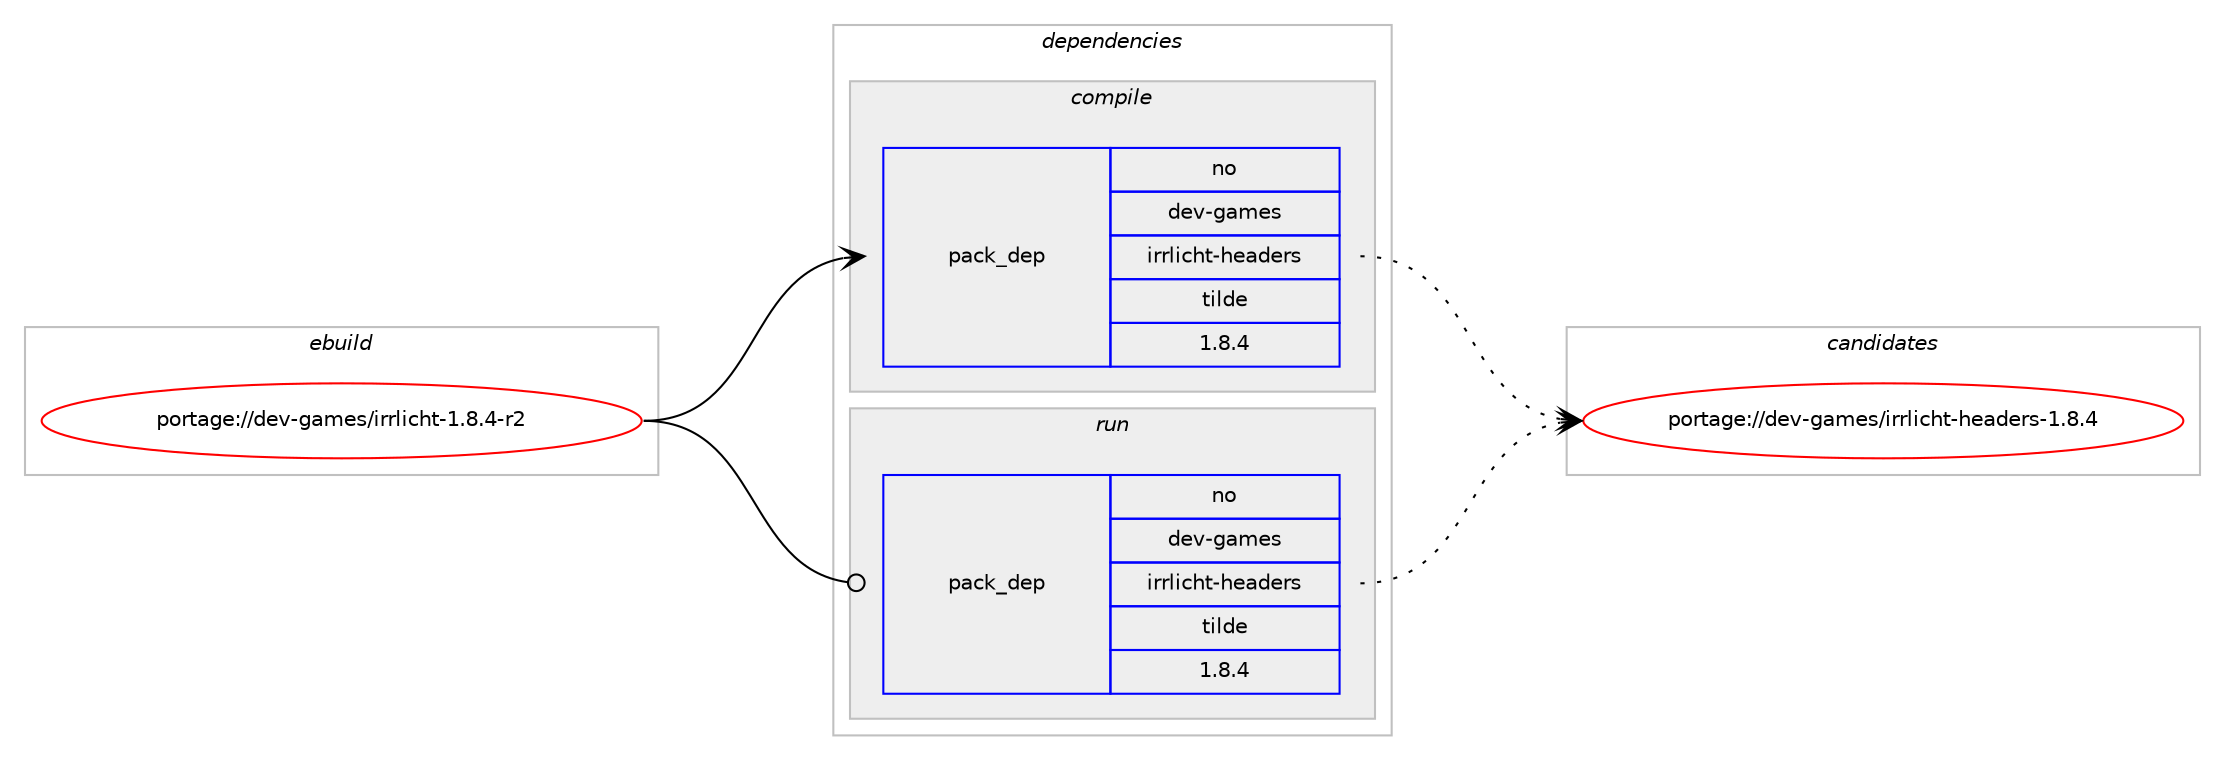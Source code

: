digraph prolog {

# *************
# Graph options
# *************

newrank=true;
concentrate=true;
compound=true;
graph [rankdir=LR,fontname=Helvetica,fontsize=10,ranksep=1.5];#, ranksep=2.5, nodesep=0.2];
edge  [arrowhead=vee];
node  [fontname=Helvetica,fontsize=10];

# **********
# The ebuild
# **********

subgraph cluster_leftcol {
color=gray;
rank=same;
label=<<i>ebuild</i>>;
id [label="portage://dev-games/irrlicht-1.8.4-r2", color=red, width=4, href="../dev-games/irrlicht-1.8.4-r2.svg"];
}

# ****************
# The dependencies
# ****************

subgraph cluster_midcol {
color=gray;
label=<<i>dependencies</i>>;
subgraph cluster_compile {
fillcolor="#eeeeee";
style=filled;
label=<<i>compile</i>>;
# *** BEGIN UNKNOWN DEPENDENCY TYPE (TODO) ***
# id -> package_dependency(portage://dev-games/irrlicht-1.8.4-r2,install,no,app-arch,bzip2,none,[,,],[],[])
# *** END UNKNOWN DEPENDENCY TYPE (TODO) ***

subgraph pack13750 {
dependency33782 [label=<<TABLE BORDER="0" CELLBORDER="1" CELLSPACING="0" CELLPADDING="4" WIDTH="220"><TR><TD ROWSPAN="6" CELLPADDING="30">pack_dep</TD></TR><TR><TD WIDTH="110">no</TD></TR><TR><TD>dev-games</TD></TR><TR><TD>irrlicht-headers</TD></TR><TR><TD>tilde</TD></TR><TR><TD>1.8.4</TD></TR></TABLE>>, shape=none, color=blue];
}
id:e -> dependency33782:w [weight=20,style="solid",arrowhead="vee"];
# *** BEGIN UNKNOWN DEPENDENCY TYPE (TODO) ***
# id -> package_dependency(portage://dev-games/irrlicht-1.8.4-r2,install,no,media-libs,libjpeg-turbo,none,[,,],any_same_slot,[])
# *** END UNKNOWN DEPENDENCY TYPE (TODO) ***

# *** BEGIN UNKNOWN DEPENDENCY TYPE (TODO) ***
# id -> package_dependency(portage://dev-games/irrlicht-1.8.4-r2,install,no,media-libs,libpng,none,[,,],any_same_slot,[])
# *** END UNKNOWN DEPENDENCY TYPE (TODO) ***

# *** BEGIN UNKNOWN DEPENDENCY TYPE (TODO) ***
# id -> package_dependency(portage://dev-games/irrlicht-1.8.4-r2,install,no,sys-libs,zlib,none,[,,],any_same_slot,[])
# *** END UNKNOWN DEPENDENCY TYPE (TODO) ***

# *** BEGIN UNKNOWN DEPENDENCY TYPE (TODO) ***
# id -> package_dependency(portage://dev-games/irrlicht-1.8.4-r2,install,no,virtual,opengl,none,[,,],[],[])
# *** END UNKNOWN DEPENDENCY TYPE (TODO) ***

# *** BEGIN UNKNOWN DEPENDENCY TYPE (TODO) ***
# id -> package_dependency(portage://dev-games/irrlicht-1.8.4-r2,install,no,x11-base,xorg-proto,none,[,,],[],[])
# *** END UNKNOWN DEPENDENCY TYPE (TODO) ***

# *** BEGIN UNKNOWN DEPENDENCY TYPE (TODO) ***
# id -> package_dependency(portage://dev-games/irrlicht-1.8.4-r2,install,no,x11-libs,libX11,none,[,,],[],[])
# *** END UNKNOWN DEPENDENCY TYPE (TODO) ***

# *** BEGIN UNKNOWN DEPENDENCY TYPE (TODO) ***
# id -> package_dependency(portage://dev-games/irrlicht-1.8.4-r2,install,no,x11-libs,libXxf86vm,none,[,,],[],[])
# *** END UNKNOWN DEPENDENCY TYPE (TODO) ***

}
subgraph cluster_compileandrun {
fillcolor="#eeeeee";
style=filled;
label=<<i>compile and run</i>>;
}
subgraph cluster_run {
fillcolor="#eeeeee";
style=filled;
label=<<i>run</i>>;
# *** BEGIN UNKNOWN DEPENDENCY TYPE (TODO) ***
# id -> package_dependency(portage://dev-games/irrlicht-1.8.4-r2,run,no,app-arch,bzip2,none,[,,],[],[])
# *** END UNKNOWN DEPENDENCY TYPE (TODO) ***

subgraph pack13751 {
dependency33783 [label=<<TABLE BORDER="0" CELLBORDER="1" CELLSPACING="0" CELLPADDING="4" WIDTH="220"><TR><TD ROWSPAN="6" CELLPADDING="30">pack_dep</TD></TR><TR><TD WIDTH="110">no</TD></TR><TR><TD>dev-games</TD></TR><TR><TD>irrlicht-headers</TD></TR><TR><TD>tilde</TD></TR><TR><TD>1.8.4</TD></TR></TABLE>>, shape=none, color=blue];
}
id:e -> dependency33783:w [weight=20,style="solid",arrowhead="odot"];
# *** BEGIN UNKNOWN DEPENDENCY TYPE (TODO) ***
# id -> package_dependency(portage://dev-games/irrlicht-1.8.4-r2,run,no,media-libs,libjpeg-turbo,none,[,,],any_same_slot,[])
# *** END UNKNOWN DEPENDENCY TYPE (TODO) ***

# *** BEGIN UNKNOWN DEPENDENCY TYPE (TODO) ***
# id -> package_dependency(portage://dev-games/irrlicht-1.8.4-r2,run,no,media-libs,libpng,none,[,,],any_same_slot,[])
# *** END UNKNOWN DEPENDENCY TYPE (TODO) ***

# *** BEGIN UNKNOWN DEPENDENCY TYPE (TODO) ***
# id -> package_dependency(portage://dev-games/irrlicht-1.8.4-r2,run,no,sys-libs,zlib,none,[,,],any_same_slot,[])
# *** END UNKNOWN DEPENDENCY TYPE (TODO) ***

# *** BEGIN UNKNOWN DEPENDENCY TYPE (TODO) ***
# id -> package_dependency(portage://dev-games/irrlicht-1.8.4-r2,run,no,virtual,opengl,none,[,,],[],[])
# *** END UNKNOWN DEPENDENCY TYPE (TODO) ***

# *** BEGIN UNKNOWN DEPENDENCY TYPE (TODO) ***
# id -> package_dependency(portage://dev-games/irrlicht-1.8.4-r2,run,no,x11-libs,libX11,none,[,,],[],[])
# *** END UNKNOWN DEPENDENCY TYPE (TODO) ***

# *** BEGIN UNKNOWN DEPENDENCY TYPE (TODO) ***
# id -> package_dependency(portage://dev-games/irrlicht-1.8.4-r2,run,no,x11-libs,libXxf86vm,none,[,,],[],[])
# *** END UNKNOWN DEPENDENCY TYPE (TODO) ***

}
}

# **************
# The candidates
# **************

subgraph cluster_choices {
rank=same;
color=gray;
label=<<i>candidates</i>>;

subgraph choice13750 {
color=black;
nodesep=1;
choice100101118451039710910111547105114114108105991041164510410197100101114115454946564652 [label="portage://dev-games/irrlicht-headers-1.8.4", color=red, width=4,href="../dev-games/irrlicht-headers-1.8.4.svg"];
dependency33782:e -> choice100101118451039710910111547105114114108105991041164510410197100101114115454946564652:w [style=dotted,weight="100"];
}
subgraph choice13751 {
color=black;
nodesep=1;
choice100101118451039710910111547105114114108105991041164510410197100101114115454946564652 [label="portage://dev-games/irrlicht-headers-1.8.4", color=red, width=4,href="../dev-games/irrlicht-headers-1.8.4.svg"];
dependency33783:e -> choice100101118451039710910111547105114114108105991041164510410197100101114115454946564652:w [style=dotted,weight="100"];
}
}

}
